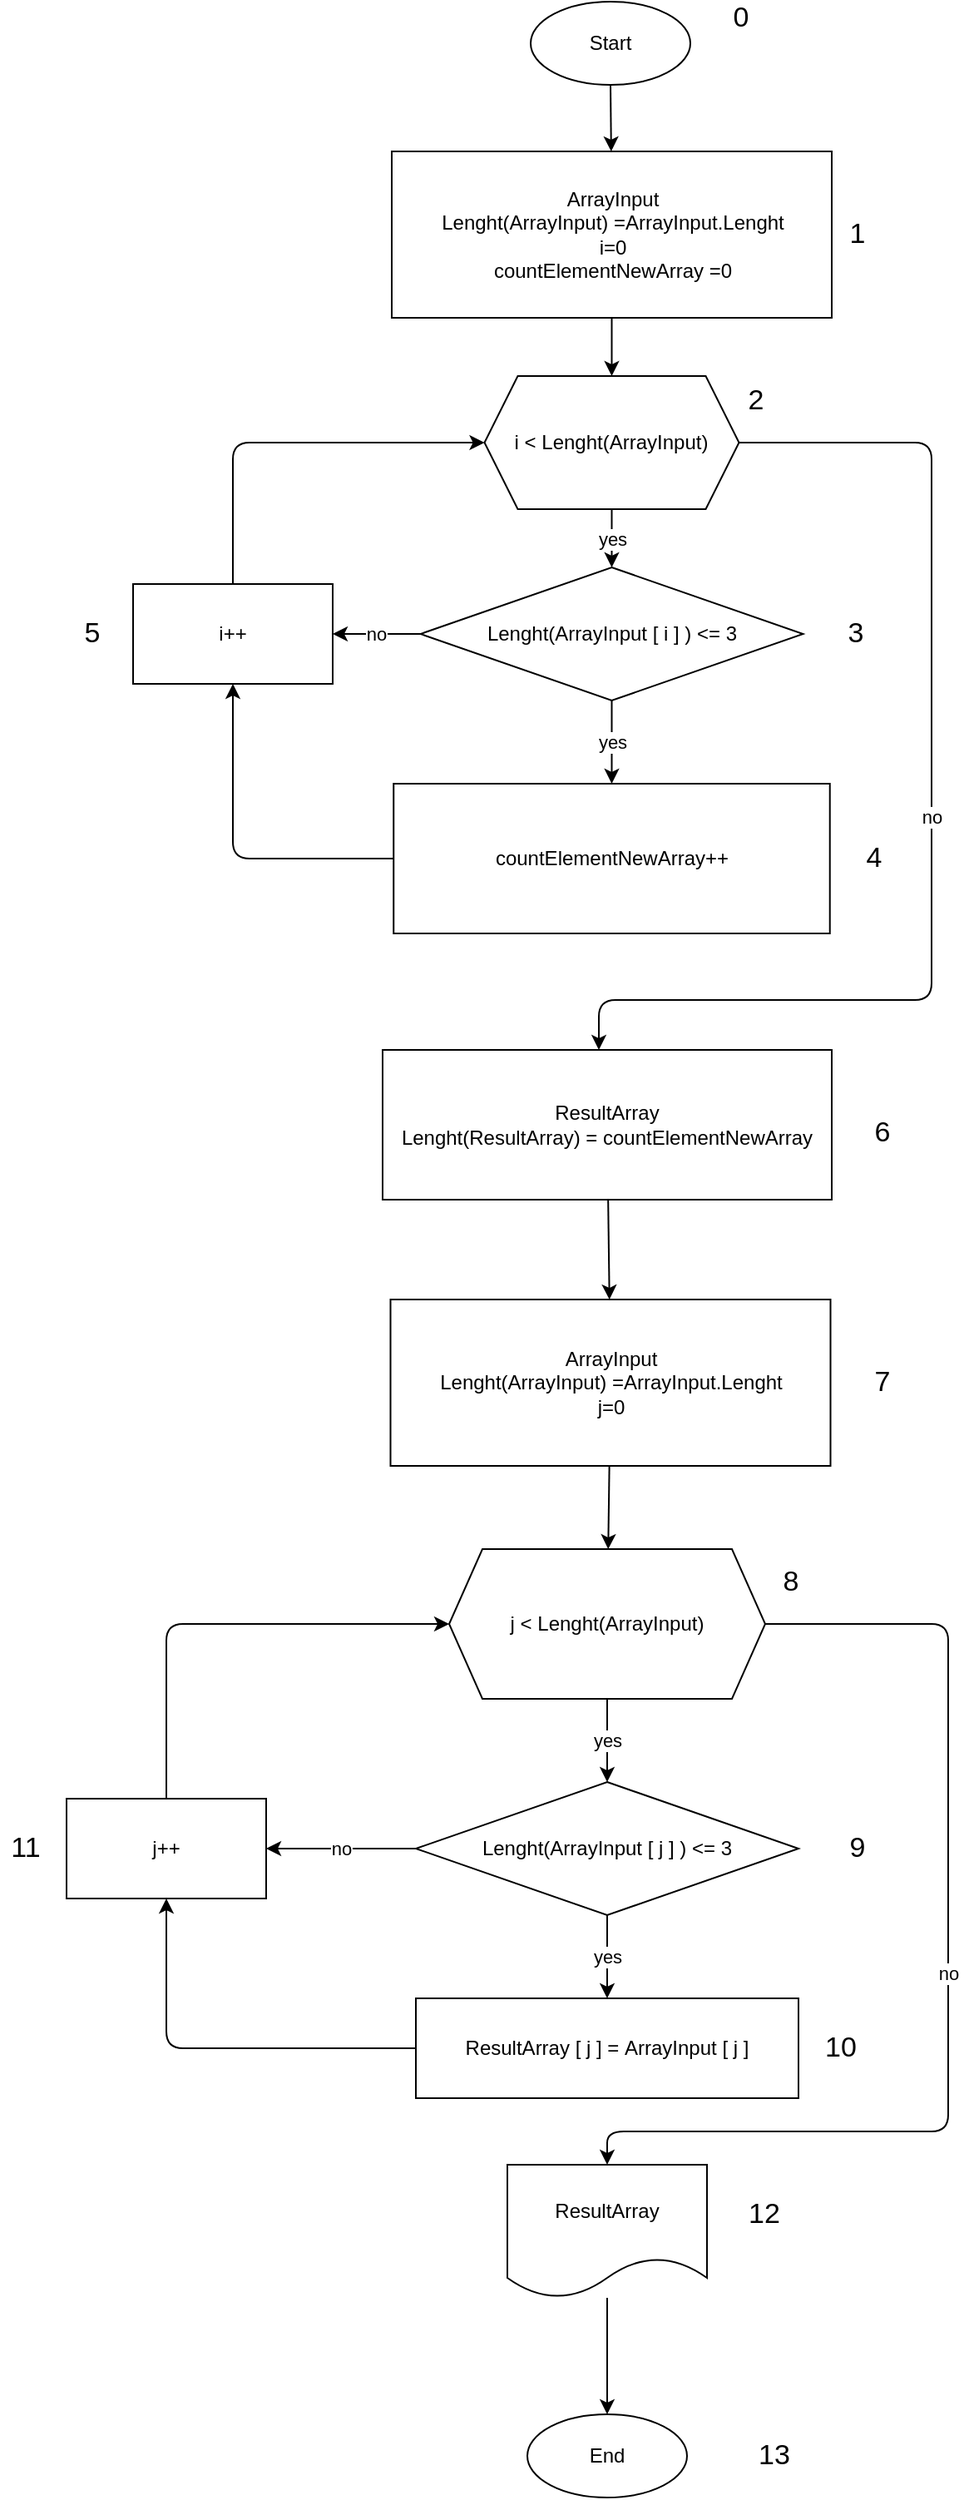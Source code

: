 <mxfile>
    <diagram id="S0TrfkpDzc9_Vr96wrS0" name="Страница 1">
        <mxGraphModel dx="1878" dy="821" grid="1" gridSize="10" guides="1" tooltips="1" connect="1" arrows="1" fold="1" page="1" pageScale="1" pageWidth="827" pageHeight="1169" math="0" shadow="0">
            <root>
                <mxCell id="0"/>
                <mxCell id="1" parent="0"/>
                <mxCell id="4" value="" style="edgeStyle=none;html=1;" edge="1" parent="1" source="2" target="3">
                    <mxGeometry relative="1" as="geometry"/>
                </mxCell>
                <mxCell id="2" value="Start" style="ellipse;whiteSpace=wrap;html=1;" vertex="1" parent="1">
                    <mxGeometry x="279" y="360" width="96" height="50" as="geometry"/>
                </mxCell>
                <mxCell id="6" value="" style="edgeStyle=none;html=1;" edge="1" parent="1" source="3" target="5">
                    <mxGeometry relative="1" as="geometry"/>
                </mxCell>
                <mxCell id="3" value="ArrayInput&lt;br&gt;Lenght(ArrayInput) =ArrayInput.Lenght&lt;br&gt;i=0&lt;br&gt;countElementNewArray =0" style="whiteSpace=wrap;html=1;" vertex="1" parent="1">
                    <mxGeometry x="195.5" y="450" width="264.5" height="100" as="geometry"/>
                </mxCell>
                <mxCell id="11" value="yes" style="edgeStyle=none;html=1;" edge="1" parent="1" source="5" target="10">
                    <mxGeometry relative="1" as="geometry"/>
                </mxCell>
                <mxCell id="21" value="no" style="edgeStyle=none;html=1;" edge="1" parent="1" source="5">
                    <mxGeometry relative="1" as="geometry">
                        <mxPoint x="320" y="990" as="targetPoint"/>
                        <Array as="points">
                            <mxPoint x="520" y="625"/>
                            <mxPoint x="520" y="730"/>
                            <mxPoint x="520" y="960"/>
                            <mxPoint x="320" y="960"/>
                        </Array>
                    </mxGeometry>
                </mxCell>
                <mxCell id="5" value="i &amp;lt; Lenght(ArrayInput)" style="shape=hexagon;perimeter=hexagonPerimeter2;whiteSpace=wrap;html=1;fixedSize=1;" vertex="1" parent="1">
                    <mxGeometry x="251.25" y="585" width="153" height="80" as="geometry"/>
                </mxCell>
                <mxCell id="13" value="yes" style="edgeStyle=none;html=1;" edge="1" parent="1" source="10" target="12">
                    <mxGeometry relative="1" as="geometry"/>
                </mxCell>
                <mxCell id="18" value="no" style="edgeStyle=none;html=1;exitX=0;exitY=0.5;exitDx=0;exitDy=0;entryX=1;entryY=0.5;entryDx=0;entryDy=0;" edge="1" parent="1" source="10" target="15">
                    <mxGeometry relative="1" as="geometry"/>
                </mxCell>
                <mxCell id="10" value="&lt;span&gt;Lenght(ArrayInput [ i ] ) &amp;lt;= 3&lt;/span&gt;" style="rhombus;whiteSpace=wrap;html=1;" vertex="1" parent="1">
                    <mxGeometry x="212.75" y="700" width="230" height="80" as="geometry"/>
                </mxCell>
                <mxCell id="16" style="edgeStyle=none;html=1;exitX=0;exitY=0.5;exitDx=0;exitDy=0;entryX=0.5;entryY=1;entryDx=0;entryDy=0;" edge="1" parent="1" source="12" target="15">
                    <mxGeometry relative="1" as="geometry">
                        <Array as="points">
                            <mxPoint x="100" y="875"/>
                        </Array>
                    </mxGeometry>
                </mxCell>
                <mxCell id="12" value="&lt;br&gt;&lt;span&gt;countElementNewArray++&lt;br&gt;&lt;br&gt;&lt;/span&gt;" style="whiteSpace=wrap;html=1;" vertex="1" parent="1">
                    <mxGeometry x="196.62" y="830" width="262.25" height="90" as="geometry"/>
                </mxCell>
                <mxCell id="19" style="edgeStyle=none;html=1;entryX=0;entryY=0.5;entryDx=0;entryDy=0;" edge="1" parent="1" source="15" target="5">
                    <mxGeometry relative="1" as="geometry">
                        <Array as="points">
                            <mxPoint x="100" y="625"/>
                        </Array>
                    </mxGeometry>
                </mxCell>
                <mxCell id="15" value="i++" style="rounded=0;whiteSpace=wrap;html=1;" vertex="1" parent="1">
                    <mxGeometry x="40" y="710" width="120" height="60" as="geometry"/>
                </mxCell>
                <mxCell id="30" value="" style="edgeStyle=none;html=1;" edge="1" parent="1" source="20" target="29">
                    <mxGeometry relative="1" as="geometry"/>
                </mxCell>
                <mxCell id="20" value="ResultArray&lt;br&gt;Lenght(ResultArray) =&amp;nbsp;countElementNewArray" style="rounded=0;whiteSpace=wrap;html=1;" vertex="1" parent="1">
                    <mxGeometry x="190" y="990" width="270" height="90" as="geometry"/>
                </mxCell>
                <mxCell id="32" value="" style="edgeStyle=none;html=1;" edge="1" parent="1" source="29" target="31">
                    <mxGeometry relative="1" as="geometry"/>
                </mxCell>
                <mxCell id="29" value="ArrayInput&lt;br&gt;Lenght(ArrayInput) =ArrayInput.Lenght&lt;br&gt;j=0&lt;br&gt;" style="whiteSpace=wrap;html=1;" vertex="1" parent="1">
                    <mxGeometry x="194.75" y="1140" width="264.5" height="100" as="geometry"/>
                </mxCell>
                <mxCell id="34" value="yes" style="edgeStyle=none;html=1;" edge="1" parent="1" source="31" target="33">
                    <mxGeometry relative="1" as="geometry"/>
                </mxCell>
                <mxCell id="42" value="no" style="edgeStyle=none;html=1;entryX=0.5;entryY=0;entryDx=0;entryDy=0;" edge="1" parent="1" source="31" target="41">
                    <mxGeometry relative="1" as="geometry">
                        <Array as="points">
                            <mxPoint x="530" y="1335"/>
                            <mxPoint x="530" y="1510"/>
                            <mxPoint x="530" y="1640"/>
                            <mxPoint x="325" y="1640"/>
                        </Array>
                    </mxGeometry>
                </mxCell>
                <mxCell id="31" value="&lt;span&gt;j &amp;lt; Lenght(ArrayInput)&lt;/span&gt;" style="shape=hexagon;perimeter=hexagonPerimeter2;whiteSpace=wrap;html=1;fixedSize=1;" vertex="1" parent="1">
                    <mxGeometry x="230" y="1290" width="190" height="90" as="geometry"/>
                </mxCell>
                <mxCell id="36" value="yes" style="edgeStyle=none;html=1;" edge="1" parent="1" source="33" target="35">
                    <mxGeometry relative="1" as="geometry"/>
                </mxCell>
                <mxCell id="39" value="no" style="edgeStyle=none;html=1;entryX=1;entryY=0.5;entryDx=0;entryDy=0;" edge="1" parent="1" source="33" target="37">
                    <mxGeometry relative="1" as="geometry"/>
                </mxCell>
                <mxCell id="33" value="&lt;span&gt;Lenght(ArrayInput [ j ] ) &amp;lt;= 3&lt;/span&gt;" style="rhombus;whiteSpace=wrap;html=1;" vertex="1" parent="1">
                    <mxGeometry x="210" y="1430" width="230" height="80" as="geometry"/>
                </mxCell>
                <mxCell id="38" style="edgeStyle=none;html=1;entryX=0.5;entryY=1;entryDx=0;entryDy=0;" edge="1" parent="1" source="35" target="37">
                    <mxGeometry relative="1" as="geometry">
                        <Array as="points">
                            <mxPoint x="60" y="1590"/>
                        </Array>
                    </mxGeometry>
                </mxCell>
                <mxCell id="35" value="&lt;span&gt;ResultArray [ j ] =&amp;nbsp;&lt;/span&gt;ArrayInput [ j ]" style="whiteSpace=wrap;html=1;" vertex="1" parent="1">
                    <mxGeometry x="210" y="1560" width="230" height="60" as="geometry"/>
                </mxCell>
                <mxCell id="40" style="edgeStyle=none;html=1;entryX=0;entryY=0.5;entryDx=0;entryDy=0;" edge="1" parent="1" source="37" target="31">
                    <mxGeometry relative="1" as="geometry">
                        <Array as="points">
                            <mxPoint x="60" y="1335"/>
                        </Array>
                    </mxGeometry>
                </mxCell>
                <mxCell id="37" value="j++" style="rounded=0;whiteSpace=wrap;html=1;" vertex="1" parent="1">
                    <mxGeometry y="1440" width="120" height="60" as="geometry"/>
                </mxCell>
                <mxCell id="46" style="edgeStyle=none;html=1;" edge="1" parent="1" source="41" target="45">
                    <mxGeometry relative="1" as="geometry"/>
                </mxCell>
                <mxCell id="41" value="ResultArray" style="shape=document;whiteSpace=wrap;html=1;boundedLbl=1;" vertex="1" parent="1">
                    <mxGeometry x="265" y="1660" width="120" height="80" as="geometry"/>
                </mxCell>
                <mxCell id="45" value="End" style="ellipse;whiteSpace=wrap;html=1;" vertex="1" parent="1">
                    <mxGeometry x="277" y="1810" width="96" height="50" as="geometry"/>
                </mxCell>
                <mxCell id="47" value="&lt;font style=&quot;font-size: 17px&quot;&gt;0&lt;/font&gt;" style="text;html=1;align=center;verticalAlign=middle;resizable=0;points=[];autosize=1;strokeColor=none;fillColor=none;strokeWidth=1;" vertex="1" parent="1">
                    <mxGeometry x="390" y="360" width="30" height="20" as="geometry"/>
                </mxCell>
                <mxCell id="48" value="&lt;font style=&quot;font-size: 17px&quot;&gt;1&lt;/font&gt;" style="text;html=1;align=center;verticalAlign=middle;resizable=0;points=[];autosize=1;strokeColor=none;fillColor=none;strokeWidth=1;" vertex="1" parent="1">
                    <mxGeometry x="460" y="490" width="30" height="20" as="geometry"/>
                </mxCell>
                <mxCell id="49" value="&lt;font style=&quot;font-size: 17px&quot;&gt;2&lt;/font&gt;" style="text;html=1;align=center;verticalAlign=middle;resizable=0;points=[];autosize=1;strokeColor=none;fillColor=none;strokeWidth=1;" vertex="1" parent="1">
                    <mxGeometry x="399" y="590" width="30" height="20" as="geometry"/>
                </mxCell>
                <mxCell id="50" value="&lt;font style=&quot;font-size: 17px&quot;&gt;3&lt;/font&gt;" style="text;html=1;align=center;verticalAlign=middle;resizable=0;points=[];autosize=1;strokeColor=none;fillColor=none;strokeWidth=1;" vertex="1" parent="1">
                    <mxGeometry x="458.87" y="730" width="30" height="20" as="geometry"/>
                </mxCell>
                <mxCell id="51" value="&lt;font style=&quot;font-size: 17px&quot;&gt;4&lt;/font&gt;" style="text;html=1;align=center;verticalAlign=middle;resizable=0;points=[];autosize=1;strokeColor=none;fillColor=none;strokeWidth=1;" vertex="1" parent="1">
                    <mxGeometry x="470" y="865" width="30" height="20" as="geometry"/>
                </mxCell>
                <mxCell id="52" value="&lt;font style=&quot;font-size: 17px&quot;&gt;5&lt;/font&gt;" style="text;html=1;align=center;verticalAlign=middle;resizable=0;points=[];autosize=1;strokeColor=none;fillColor=none;strokeWidth=1;" vertex="1" parent="1">
                    <mxGeometry y="730" width="30" height="20" as="geometry"/>
                </mxCell>
                <mxCell id="53" value="&lt;font style=&quot;font-size: 17px&quot;&gt;6&lt;/font&gt;" style="text;html=1;align=center;verticalAlign=middle;resizable=0;points=[];autosize=1;strokeColor=none;fillColor=none;strokeWidth=1;" vertex="1" parent="1">
                    <mxGeometry x="475" y="1030" width="30" height="20" as="geometry"/>
                </mxCell>
                <mxCell id="54" value="&lt;font style=&quot;font-size: 17px&quot;&gt;7&lt;/font&gt;" style="text;html=1;align=center;verticalAlign=middle;resizable=0;points=[];autosize=1;strokeColor=none;fillColor=none;strokeWidth=1;" vertex="1" parent="1">
                    <mxGeometry x="475" y="1180" width="30" height="20" as="geometry"/>
                </mxCell>
                <mxCell id="55" value="&lt;font style=&quot;font-size: 17px&quot;&gt;8&lt;/font&gt;" style="text;html=1;align=center;verticalAlign=middle;resizable=0;points=[];autosize=1;strokeColor=none;fillColor=none;strokeWidth=1;" vertex="1" parent="1">
                    <mxGeometry x="420" y="1300" width="30" height="20" as="geometry"/>
                </mxCell>
                <mxCell id="56" value="&lt;font style=&quot;font-size: 17px&quot;&gt;9&lt;/font&gt;" style="text;html=1;align=center;verticalAlign=middle;resizable=0;points=[];autosize=1;strokeColor=none;fillColor=none;strokeWidth=1;" vertex="1" parent="1">
                    <mxGeometry x="460" y="1460" width="30" height="20" as="geometry"/>
                </mxCell>
                <mxCell id="57" value="&lt;font style=&quot;font-size: 17px&quot;&gt;10&lt;/font&gt;" style="text;html=1;align=center;verticalAlign=middle;resizable=0;points=[];autosize=1;strokeColor=none;fillColor=none;strokeWidth=1;" vertex="1" parent="1">
                    <mxGeometry x="450" y="1580" width="30" height="20" as="geometry"/>
                </mxCell>
                <mxCell id="58" value="&lt;font style=&quot;font-size: 17px&quot;&gt;11&lt;/font&gt;" style="text;html=1;align=center;verticalAlign=middle;resizable=0;points=[];autosize=1;strokeColor=none;fillColor=none;strokeWidth=1;" vertex="1" parent="1">
                    <mxGeometry x="-40" y="1460" width="30" height="20" as="geometry"/>
                </mxCell>
                <mxCell id="59" value="&lt;font style=&quot;font-size: 17px&quot;&gt;12&lt;/font&gt;" style="text;html=1;align=center;verticalAlign=middle;resizable=0;points=[];autosize=1;strokeColor=none;fillColor=none;strokeWidth=1;" vertex="1" parent="1">
                    <mxGeometry x="404.25" y="1680" width="30" height="20" as="geometry"/>
                </mxCell>
                <mxCell id="60" value="&lt;font style=&quot;font-size: 17px&quot;&gt;13&lt;/font&gt;" style="text;html=1;align=center;verticalAlign=middle;resizable=0;points=[];autosize=1;strokeColor=none;fillColor=none;strokeWidth=1;" vertex="1" parent="1">
                    <mxGeometry x="410" y="1825" width="30" height="20" as="geometry"/>
                </mxCell>
            </root>
        </mxGraphModel>
    </diagram>
</mxfile>